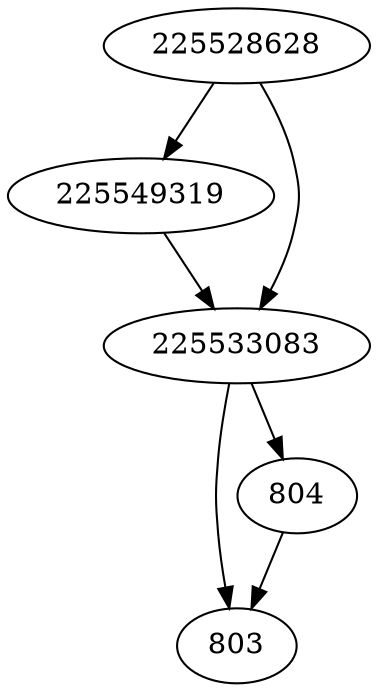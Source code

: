 strict digraph  {
803;
804;
225549319;
225528628;
225533083;
804 -> 803;
225549319 -> 225533083;
225528628 -> 225549319;
225528628 -> 225533083;
225533083 -> 803;
225533083 -> 804;
}
